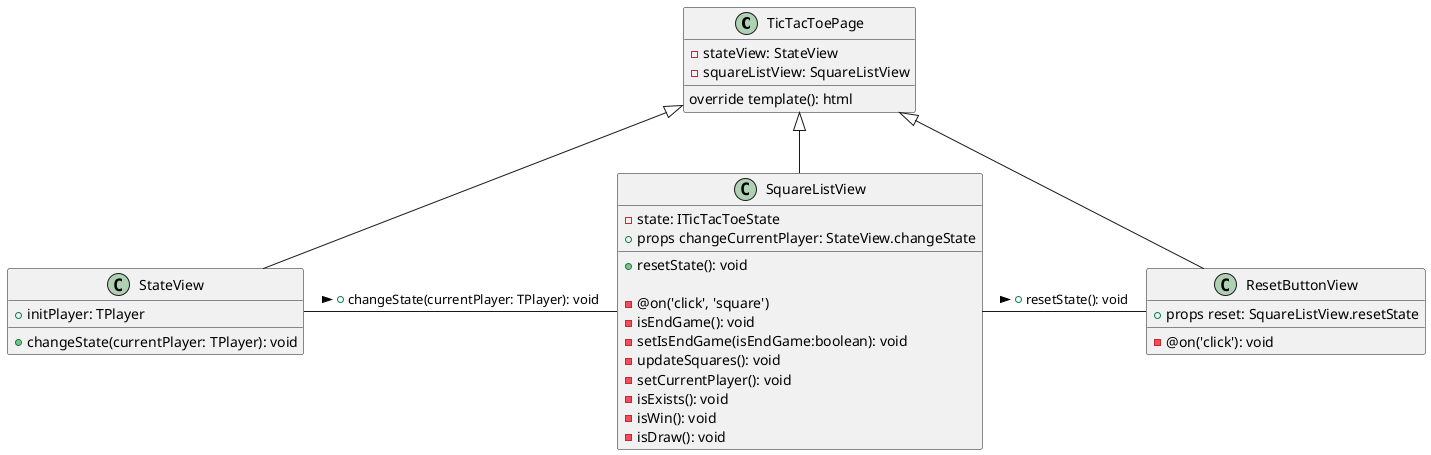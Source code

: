 @startuml

Class TicTacToePage {
    -stateView: StateView
    -squareListView: SquareListView

    override template(): html
}

Class StateView {
    +initPlayer: TPlayer
    +changeState(currentPlayer: TPlayer): void
}
Class SquareListView {
    -state: ITicTacToeState
    +props changeCurrentPlayer: StateView.changeState

    +resetState(): void

    -@on('click', 'square')
    -isEndGame(): void
    -setIsEndGame(isEndGame:boolean): void
    -updateSquares(): void
    -setCurrentPlayer(): void
    -isExists(): void
    -isWin(): void
    -isDraw(): void
}

Class ResetButtonView {
    +props reset: SquareListView.resetState

    -@on('click'): void
}


TicTacToePage <|-- StateView
TicTacToePage <|-- SquareListView
TicTacToePage <|-- ResetButtonView

StateView - SquareListView : +changeState(currentPlayer: TPlayer): void >
SquareListView - ResetButtonView : +resetState(): void >




@enduml